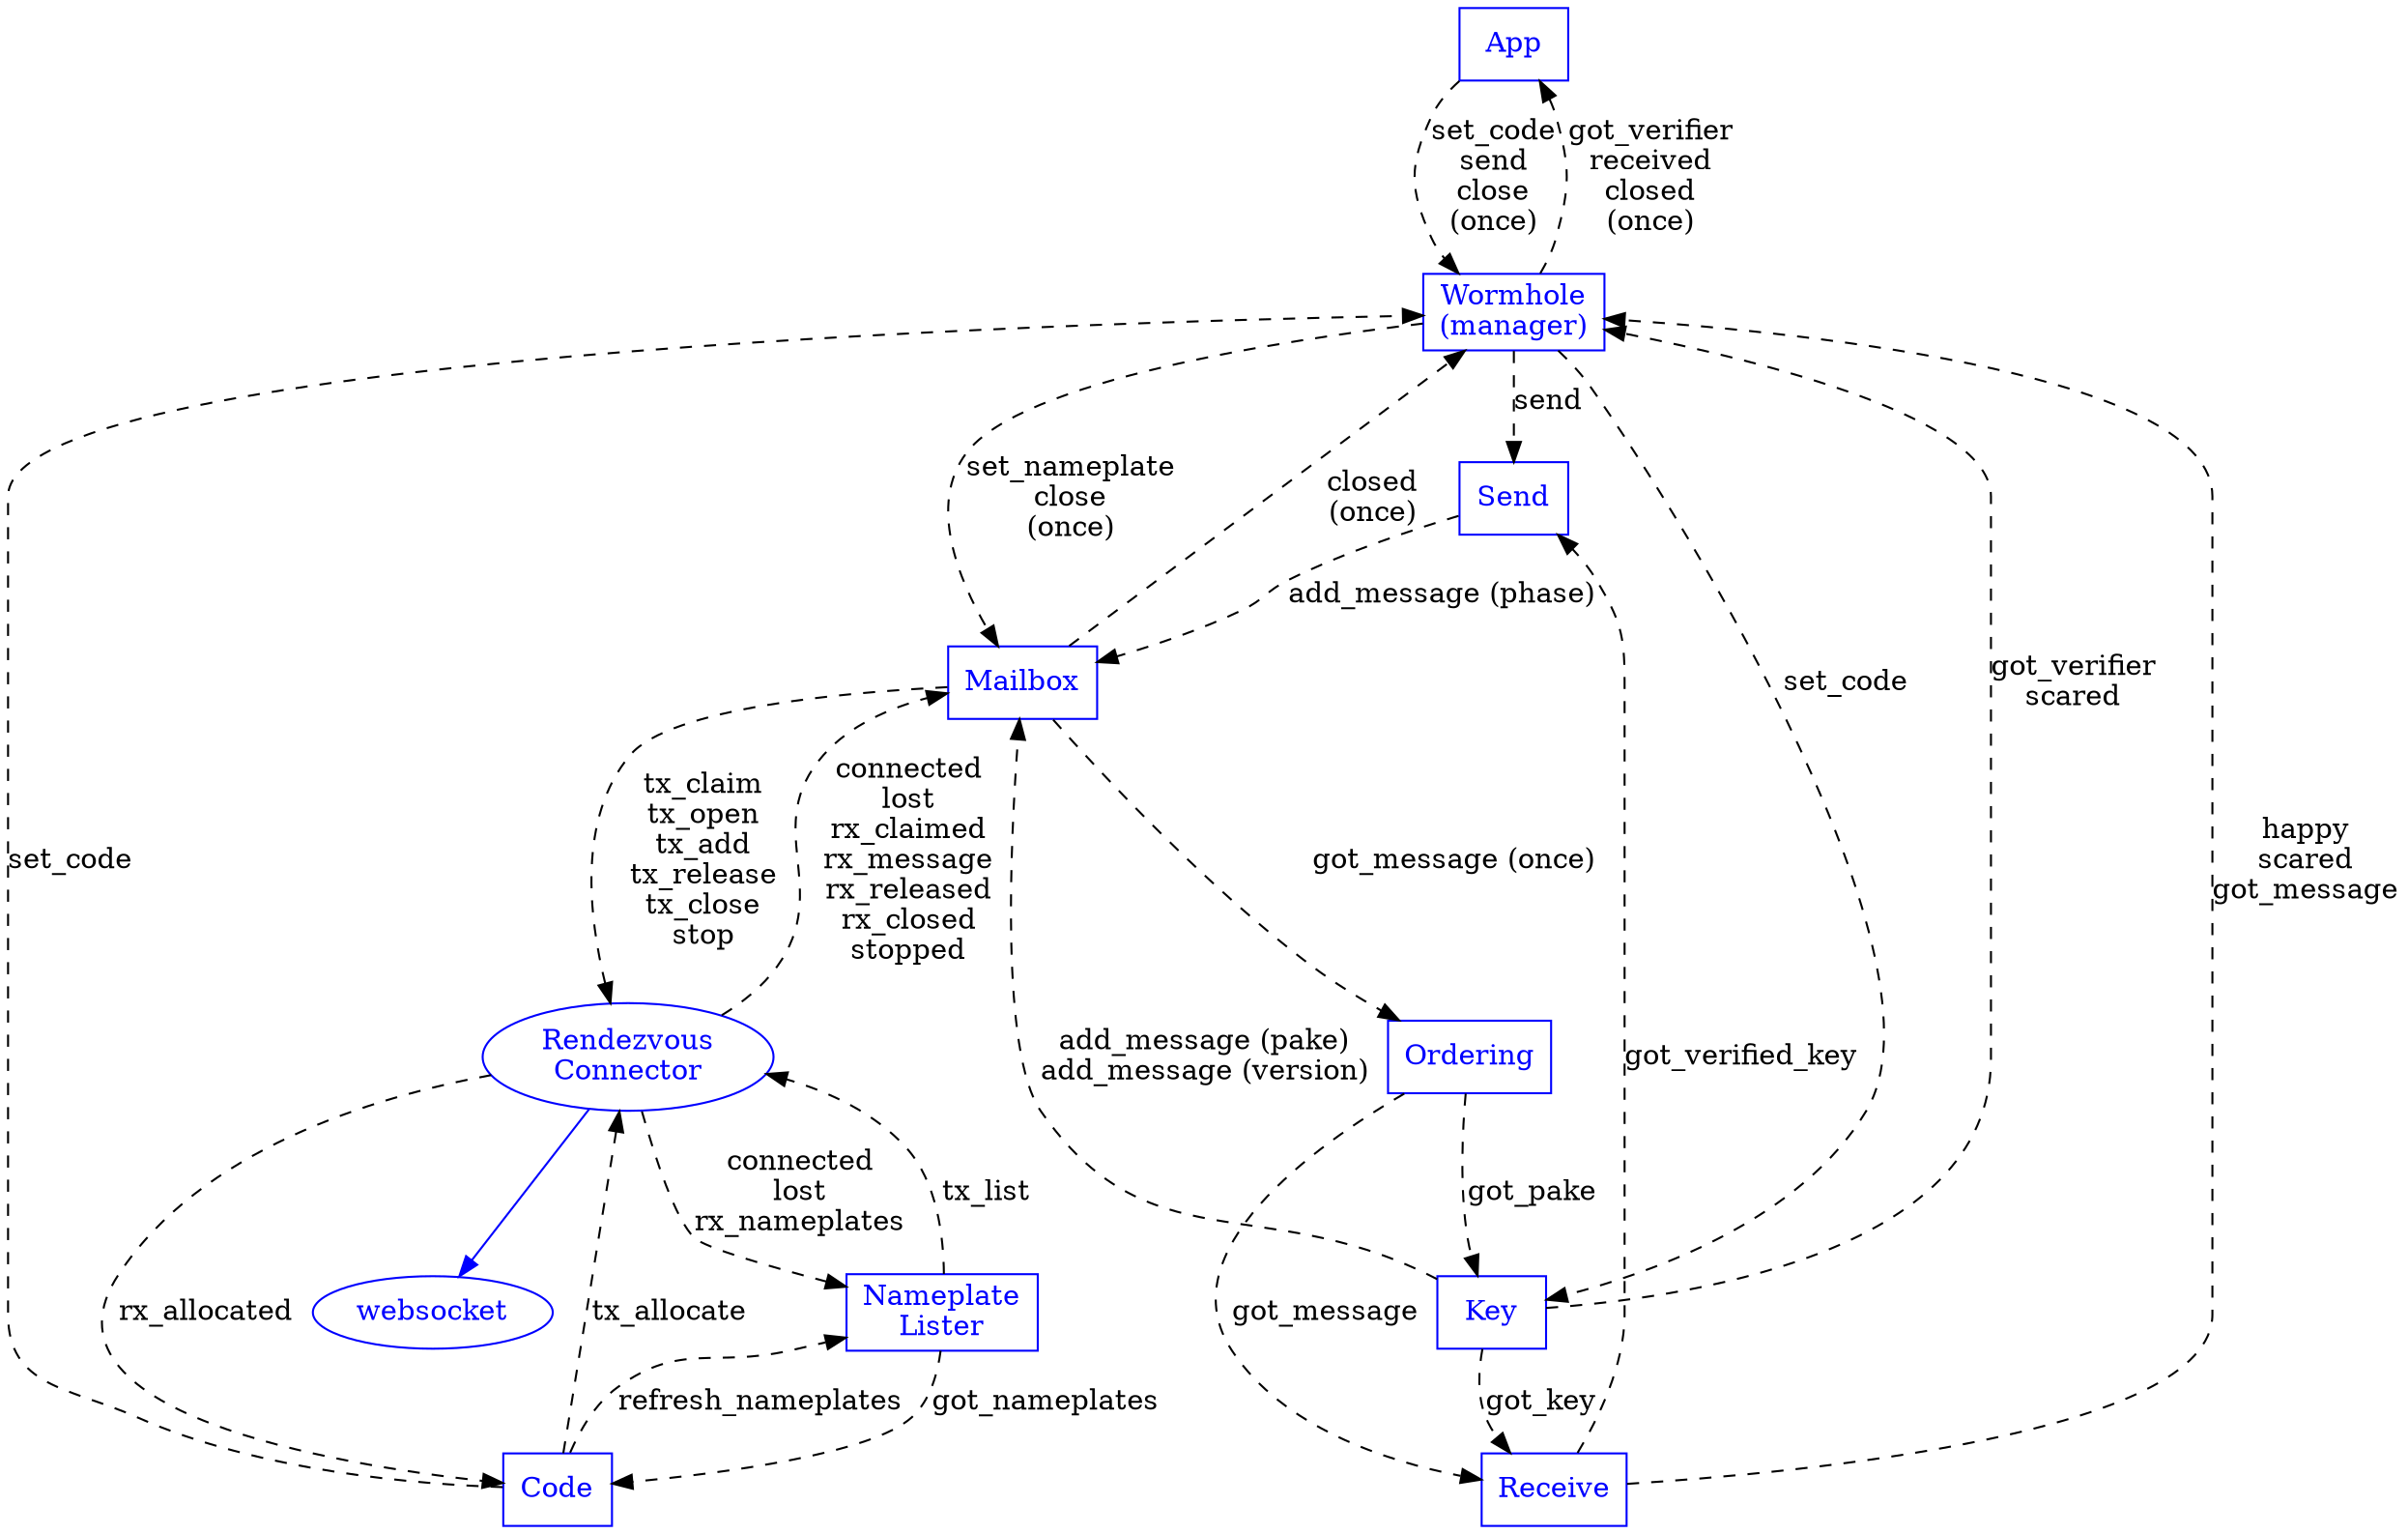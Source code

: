 digraph {
        App [shape="box" color="blue" fontcolor="blue"]
        Wormhole [shape="box" label="Wormhole\n(manager)"
                  color="blue" fontcolor="blue"]
        Mailbox [shape="box" color="blue" fontcolor="blue"]
        Connection [label="Rendezvous\nConnector"
                    shape="oval" color="blue" fontcolor="blue"]
        websocket [color="blue" fontcolor="blue"]
        Order [shape="box" label="Ordering" color="blue" fontcolor="blue"]
        Key [shape="box" label="Key" color="blue" fontcolor="blue"]
        Send [shape="box" label="Send" color="blue" fontcolor="blue"]
        Receive [shape="box" label="Receive" color="blue" fontcolor="blue"]
        Code [shape="box" label="Code" color="blue" fontcolor="blue"]
        Nameplates [shape="box" label="Nameplate\nLister"
                    color="blue" fontcolor="blue"
                    ]

        Connection -> websocket [color="blue"]
        #Connection -> Order [color="blue"]

        App -> Wormhole [style="dashed" label="set_code\nsend\nclose\n(once)"]
        #App -> Wormhole [color="blue"]
        Wormhole -> App [style="dashed" label="got_verifier\nreceived\nclosed\n(once)"]

        #Wormhole -> Connection [color="blue"]

        Wormhole -> Send [style="dashed" label="send"]

        Wormhole -> Mailbox [style="dashed"
                             label="set_nameplate\nclose\n(once)"
                             ]
        #Wormhole -> Mailbox [color="blue"]
        Mailbox -> Wormhole [style="dashed" label="closed\n(once)"]
        Mailbox -> Order [style="dashed" label="got_message (once)"]
        Wormhole -> Key [style="dashed" label="set_code"]
        Key -> Wormhole [style="dashed" label="got_verifier\nscared"]
        Order -> Key [style="dashed" label="got_pake"]
        Order -> Receive [style="dashed" label="got_message"]
        #Wormhole -> Key [color="blue"]
        Key -> Mailbox [style="dashed" label="add_message (pake)\nadd_message (version)"]
        Receive -> Send [style="dashed" label="got_verified_key"]
        Send -> Mailbox [style="dashed" label="add_message (phase)"]

        Key -> Receive [style="dashed" label="got_key"]
        Receive -> Wormhole [style="dashed"
                             label="happy\nscared\ngot_message"]

        Mailbox -> Connection [style="dashed"
                               label="tx_claim\ntx_open\ntx_add\ntx_release\ntx_close\nstop"
                               ]
        Connection -> Mailbox [style="dashed"
                               label="connected\nlost\nrx_claimed\nrx_message\nrx_released\nrx_closed\nstopped"]

        Connection -> Nameplates [style="dashed"
                                  label="connected\nlost\nrx_nameplates"
                                  ]
        Nameplates -> Connection [style="dashed"
                                  label="tx_list"
                                  ]

        #Wormhole -> Code [color="blue"]
        Code -> Connection [style="dashed"
                            label="tx_allocate"
                            ]
        Connection -> Code [style="dashed"
                            label="rx_allocated"]
        Nameplates -> Code [style="dashed"
                            label="got_nameplates"
                            ]
        #Code -> Nameplates [color="blue"]
        Code -> Nameplates [style="dashed"
                            label="refresh_nameplates"
                            ]
        Code -> Wormhole [style="dashed"
                          label="set_code"]
        
        


}
